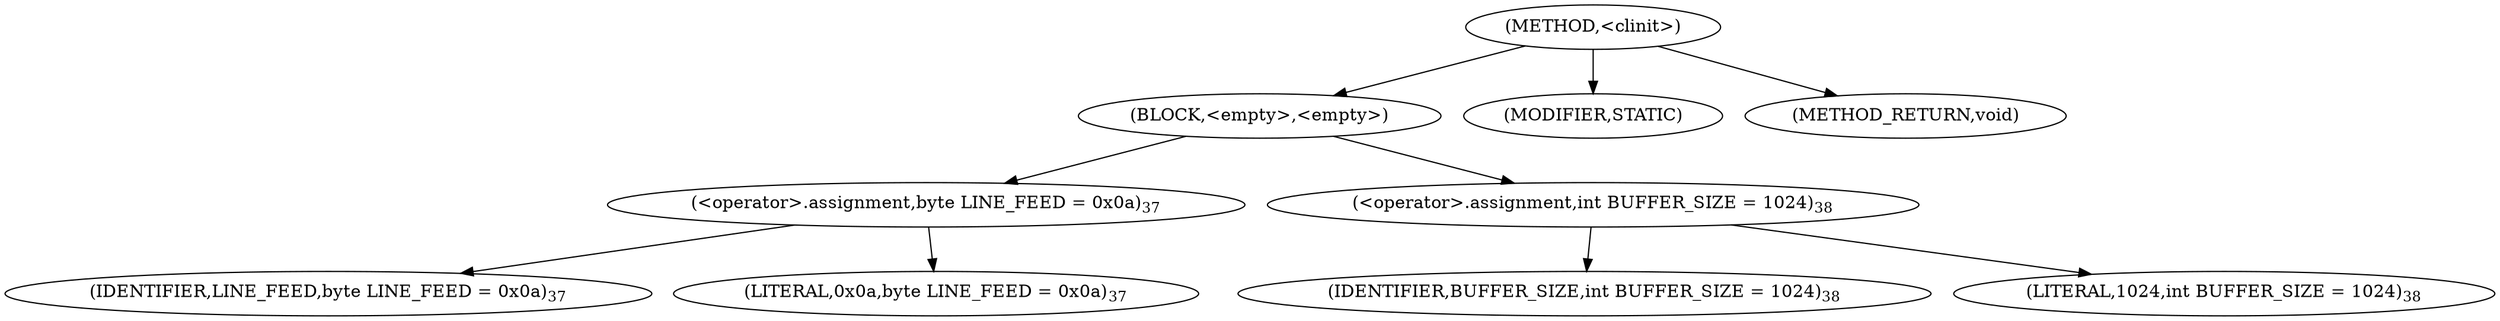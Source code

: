 digraph "&lt;clinit&gt;" {  
"571" [label = <(METHOD,&lt;clinit&gt;)> ]
"572" [label = <(BLOCK,&lt;empty&gt;,&lt;empty&gt;)> ]
"573" [label = <(&lt;operator&gt;.assignment,byte LINE_FEED = 0x0a)<SUB>37</SUB>> ]
"574" [label = <(IDENTIFIER,LINE_FEED,byte LINE_FEED = 0x0a)<SUB>37</SUB>> ]
"575" [label = <(LITERAL,0x0a,byte LINE_FEED = 0x0a)<SUB>37</SUB>> ]
"576" [label = <(&lt;operator&gt;.assignment,int BUFFER_SIZE = 1024)<SUB>38</SUB>> ]
"577" [label = <(IDENTIFIER,BUFFER_SIZE,int BUFFER_SIZE = 1024)<SUB>38</SUB>> ]
"578" [label = <(LITERAL,1024,int BUFFER_SIZE = 1024)<SUB>38</SUB>> ]
"579" [label = <(MODIFIER,STATIC)> ]
"580" [label = <(METHOD_RETURN,void)> ]
  "571" -> "572" 
  "571" -> "579" 
  "571" -> "580" 
  "572" -> "573" 
  "572" -> "576" 
  "573" -> "574" 
  "573" -> "575" 
  "576" -> "577" 
  "576" -> "578" 
}
